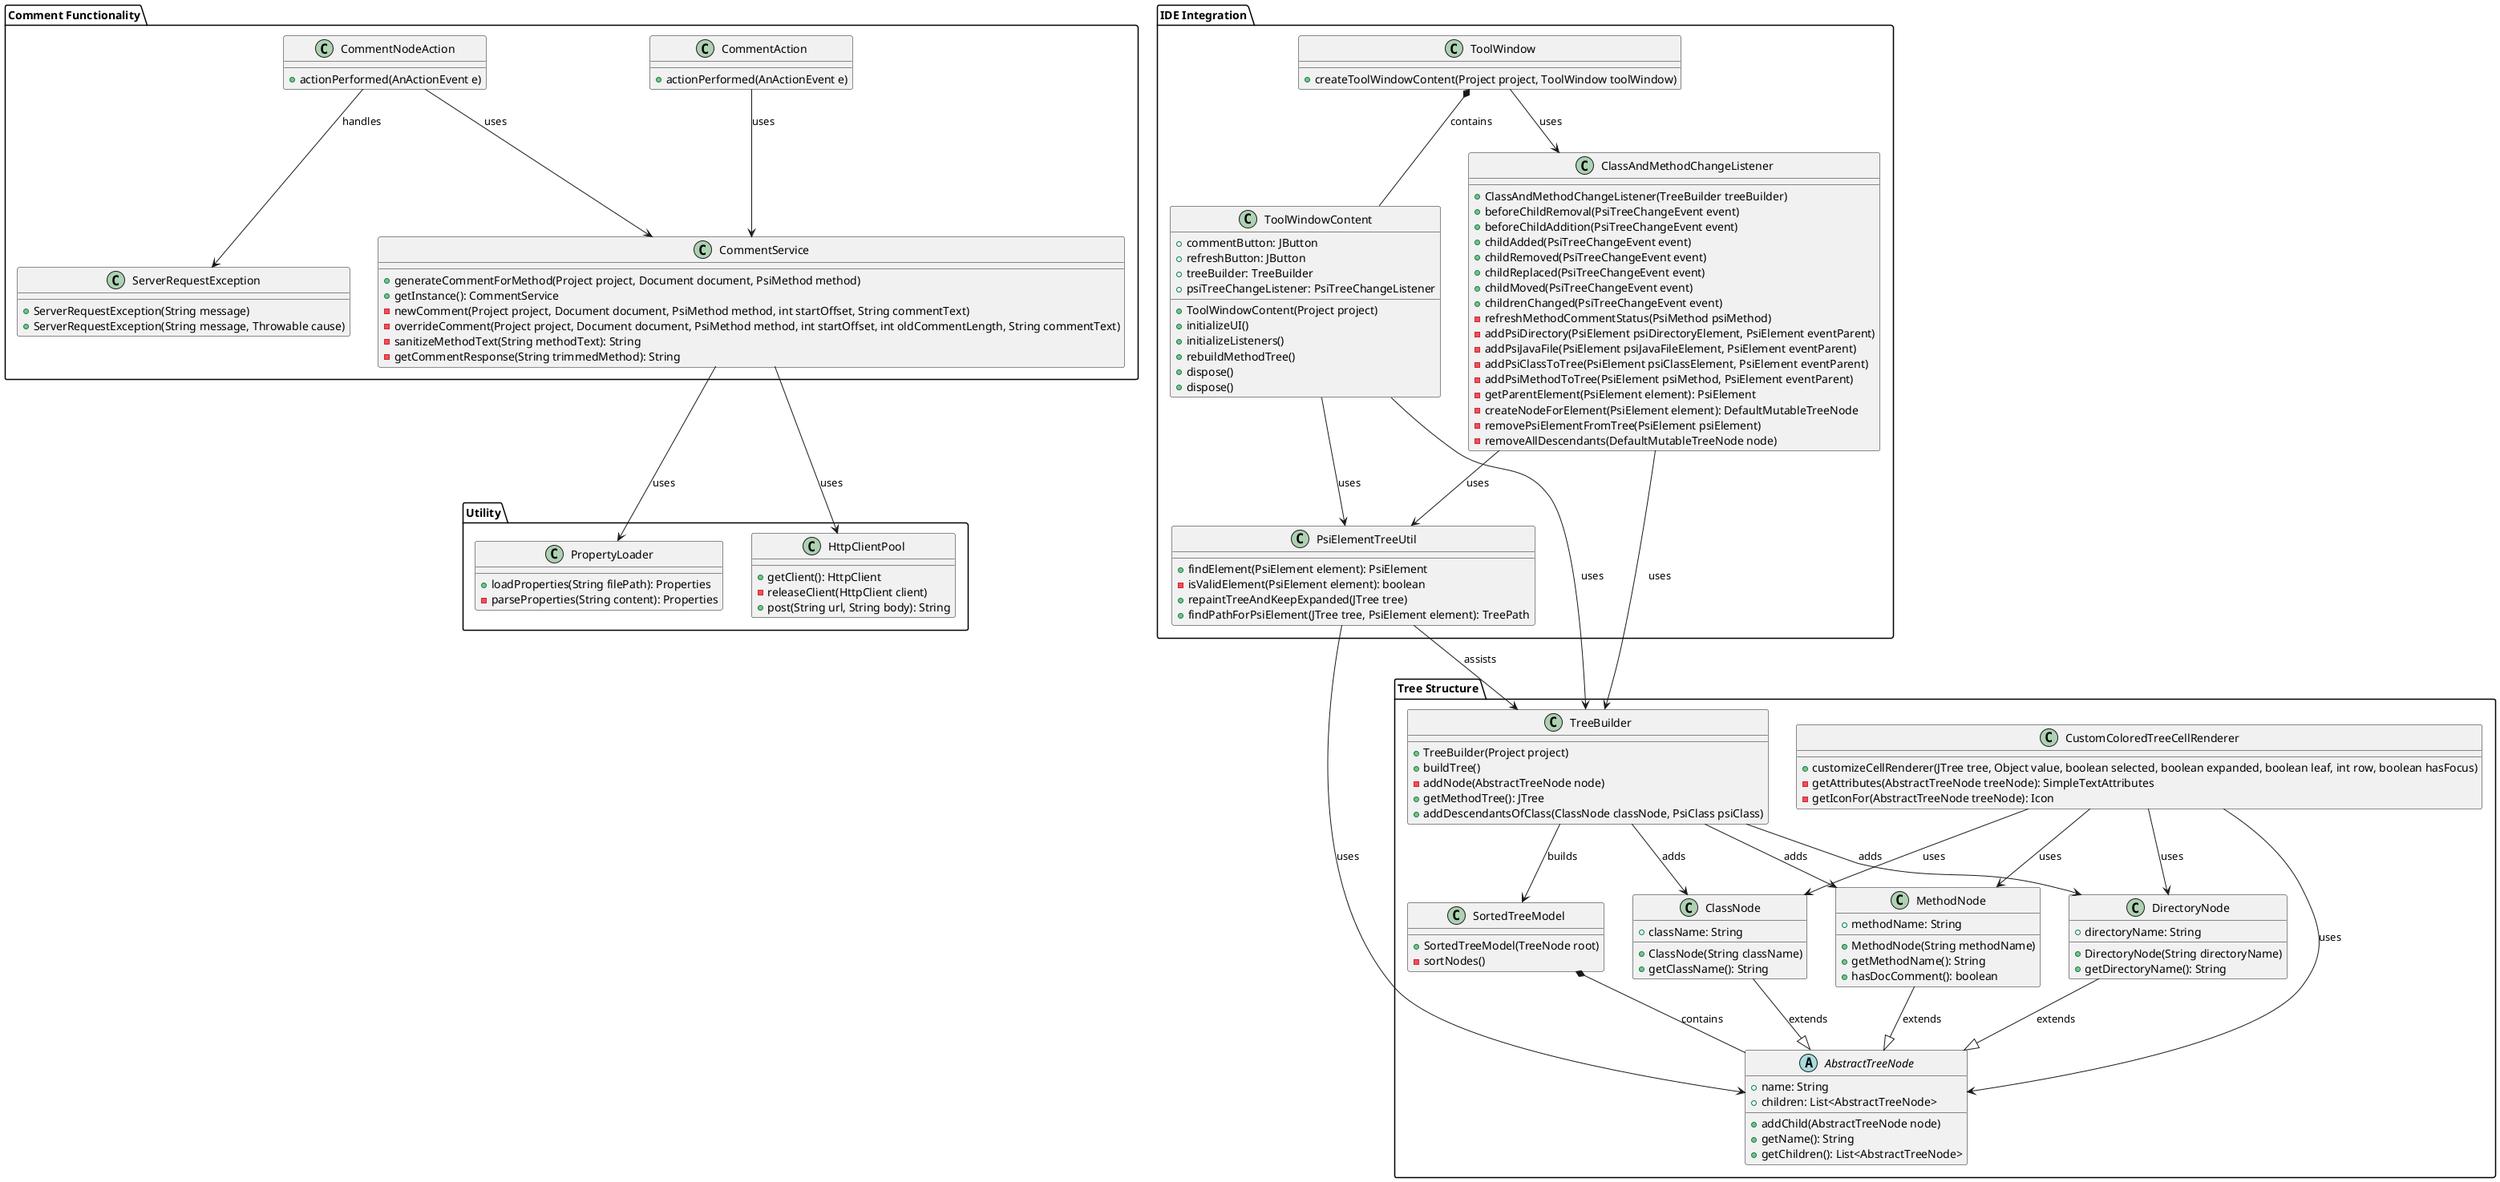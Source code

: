 @startuml

package "Comment Functionality" {
    class CommentAction {
        +actionPerformed(AnActionEvent e)
    }

    class CommentNodeAction {
        +actionPerformed(AnActionEvent e)
    }

    class CommentService {
        +generateCommentForMethod(Project project, Document document, PsiMethod method)
        +getInstance(): CommentService
        -newComment(Project project, Document document, PsiMethod method, int startOffset, String commentText)
        -overrideComment(Project project, Document document, PsiMethod method, int startOffset, int oldCommentLength, String commentText)
        -sanitizeMethodText(String methodText): String
        -getCommentResponse(String trimmedMethod): String
    }

    class ServerRequestException {
        +ServerRequestException(String message)
        +ServerRequestException(String message, Throwable cause)
    }
}

package "Tree Structure" {
    abstract class AbstractTreeNode {
        +name: String
        +children: List<AbstractTreeNode>
        +addChild(AbstractTreeNode node)
        +getName(): String
        +getChildren(): List<AbstractTreeNode>
    }

    class ClassNode {
        +className: String
        +ClassNode(String className)
        +getClassName(): String
    }

    class DirectoryNode {
        +directoryName: String
        +DirectoryNode(String directoryName)
        +getDirectoryName(): String
    }

    class MethodNode {
        +methodName: String
        +MethodNode(String methodName)
        +getMethodName(): String
        +hasDocComment(): boolean
    }

    class SortedTreeModel {
        +SortedTreeModel(TreeNode root)
        -sortNodes()
    }

    class TreeBuilder {
        +TreeBuilder(Project project)
        +buildTree()
        -addNode(AbstractTreeNode node)
        +getMethodTree(): JTree
        +addDescendantsOfClass(ClassNode classNode, PsiClass psiClass)
    }

    class CustomColoredTreeCellRenderer {
        +customizeCellRenderer(JTree tree, Object value, boolean selected, boolean expanded, boolean leaf, int row, boolean hasFocus)
        -getAttributes(AbstractTreeNode treeNode): SimpleTextAttributes
        -getIconFor(AbstractTreeNode treeNode): Icon
    }
}

package "IDE Integration" {
    class ToolWindow {
        +createToolWindowContent(Project project, ToolWindow toolWindow)
    }

    class ToolWindowContent {
        +ToolWindowContent(Project project)
        +initializeUI()
        +initializeListeners()
        +rebuildMethodTree()
        +dispose()
        +commentButton: JButton
        +refreshButton: JButton
        +treeBuilder: TreeBuilder
        +psiTreeChangeListener: PsiTreeChangeListener
        +dispose()
    }

    class PsiElementTreeUtil {
        +findElement(PsiElement element): PsiElement
        -isValidElement(PsiElement element): boolean
        +repaintTreeAndKeepExpanded(JTree tree)
        +findPathForPsiElement(JTree tree, PsiElement element): TreePath
    }

    class ClassAndMethodChangeListener {
        +ClassAndMethodChangeListener(TreeBuilder treeBuilder)
        +beforeChildRemoval(PsiTreeChangeEvent event)
        +beforeChildAddition(PsiTreeChangeEvent event)
        +childAdded(PsiTreeChangeEvent event)
        +childRemoved(PsiTreeChangeEvent event)
        +childReplaced(PsiTreeChangeEvent event)
        +childMoved(PsiTreeChangeEvent event)
        +childrenChanged(PsiTreeChangeEvent event)
        -refreshMethodCommentStatus(PsiMethod psiMethod)
        -addPsiDirectory(PsiElement psiDirectoryElement, PsiElement eventParent)
        -addPsiJavaFile(PsiElement psiJavaFileElement, PsiElement eventParent)
        -addPsiClassToTree(PsiElement psiClassElement, PsiElement eventParent)
        -addPsiMethodToTree(PsiElement psiMethod, PsiElement eventParent)
        -getParentElement(PsiElement element): PsiElement
        -createNodeForElement(PsiElement element): DefaultMutableTreeNode
        -removePsiElementFromTree(PsiElement psiElement)
        -removeAllDescendants(DefaultMutableTreeNode node)
    }
}

package "Utility" {
    class PropertyLoader {
        +loadProperties(String filePath): Properties
        -parseProperties(String content): Properties
    }

    class HttpClientPool {
        +getClient(): HttpClient
        -releaseClient(HttpClient client)
        +post(String url, String body): String
    }
}

CommentAction --> CommentService : uses
CommentNodeAction --> CommentService : uses
CommentNodeAction --> ServerRequestException : handles
CommentService --> HttpClientPool : uses
CommentService --> PropertyLoader : uses
SortedTreeModel *-- AbstractTreeNode : contains
ClassNode --|> AbstractTreeNode : extends
DirectoryNode --|> AbstractTreeNode : extends
MethodNode --|> AbstractTreeNode : extends
TreeBuilder --> SortedTreeModel : builds
TreeBuilder --> ClassNode : adds
TreeBuilder --> MethodNode : adds
TreeBuilder --> DirectoryNode : adds
ToolWindow *-- ToolWindowContent : contains
ToolWindow --> ClassAndMethodChangeListener : uses
PsiElementTreeUtil --> AbstractTreeNode : uses
PsiElementTreeUtil --> TreeBuilder : assists
CustomColoredTreeCellRenderer --> MethodNode : uses
CustomColoredTreeCellRenderer --> DirectoryNode : uses
CustomColoredTreeCellRenderer --> ClassNode : uses
CustomColoredTreeCellRenderer --> AbstractTreeNode : uses
ToolWindowContent --> TreeBuilder : uses
ToolWindowContent --> PsiElementTreeUtil : uses
ClassAndMethodChangeListener --> TreeBuilder : uses
ClassAndMethodChangeListener --> PsiElementTreeUtil : uses

@enduml
